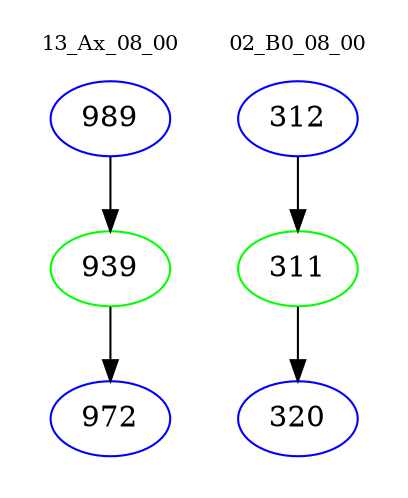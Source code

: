 digraph{
subgraph cluster_0 {
color = white
label = "13_Ax_08_00";
fontsize=10;
T0_989 [label="989", color="blue"]
T0_989 -> T0_939 [color="black"]
T0_939 [label="939", color="green"]
T0_939 -> T0_972 [color="black"]
T0_972 [label="972", color="blue"]
}
subgraph cluster_1 {
color = white
label = "02_B0_08_00";
fontsize=10;
T1_312 [label="312", color="blue"]
T1_312 -> T1_311 [color="black"]
T1_311 [label="311", color="green"]
T1_311 -> T1_320 [color="black"]
T1_320 [label="320", color="blue"]
}
}
